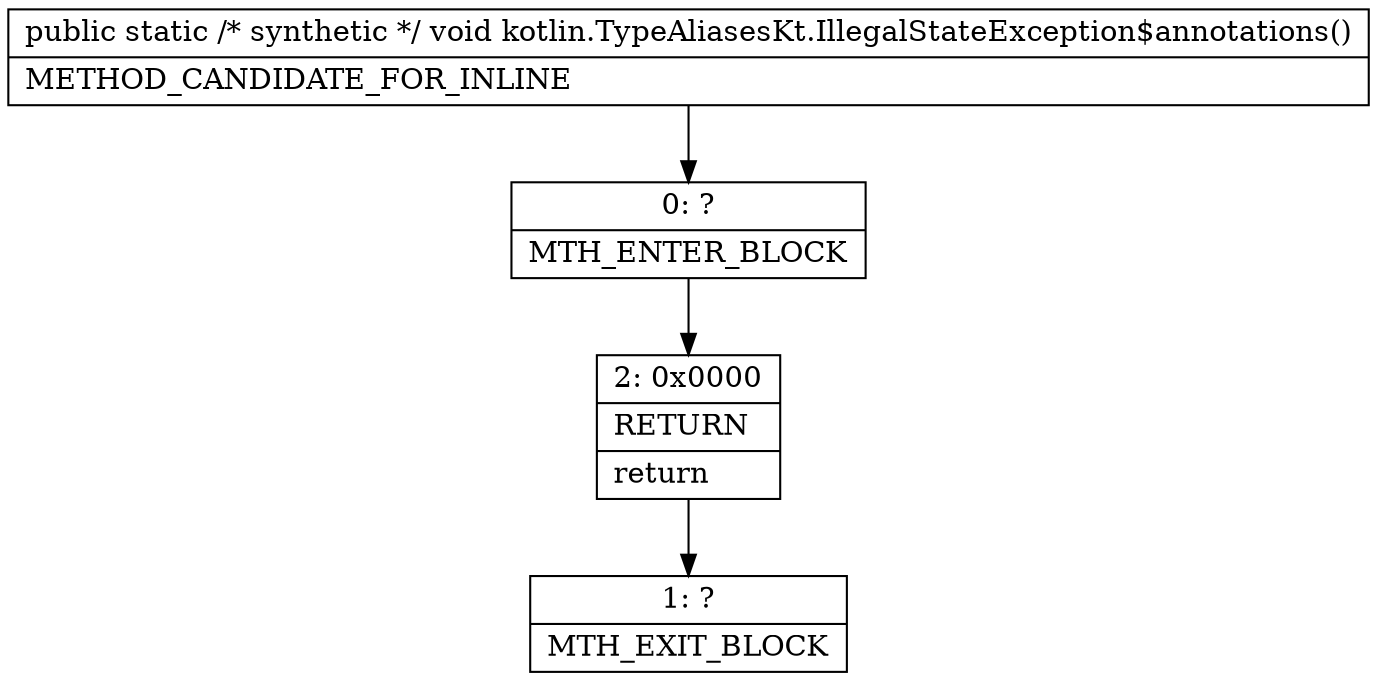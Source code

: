 digraph "CFG forkotlin.TypeAliasesKt.IllegalStateException$annotations()V" {
Node_0 [shape=record,label="{0\:\ ?|MTH_ENTER_BLOCK\l}"];
Node_2 [shape=record,label="{2\:\ 0x0000|RETURN\l|return\l}"];
Node_1 [shape=record,label="{1\:\ ?|MTH_EXIT_BLOCK\l}"];
MethodNode[shape=record,label="{public static \/* synthetic *\/ void kotlin.TypeAliasesKt.IllegalStateException$annotations()  | METHOD_CANDIDATE_FOR_INLINE\l}"];
MethodNode -> Node_0;Node_0 -> Node_2;
Node_2 -> Node_1;
}

